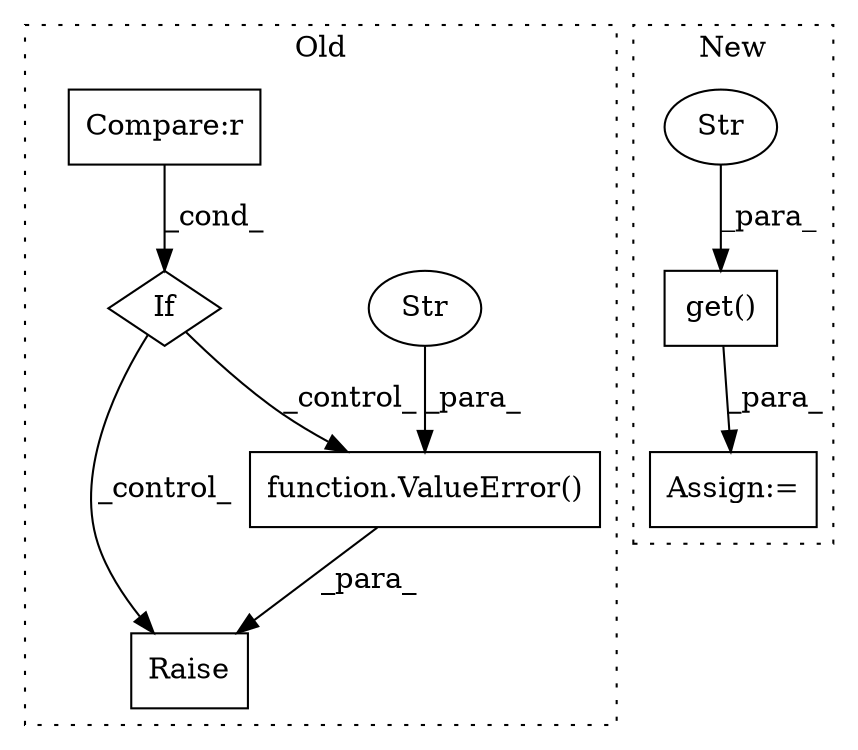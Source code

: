 digraph G {
subgraph cluster0 {
1 [label="function.ValueError()" a="75" s="1883,2105" l="28,14" shape="box"];
3 [label="Raise" a="91" s="1877" l="6" shape="box"];
4 [label="Str" a="66" s="1911" l="194" shape="ellipse"];
6 [label="If" a="96" s="1840" l="3" shape="diamond"];
7 [label="Compare:r" a="40" s="1843" l="20" shape="box"];
label = "Old";
style="dotted";
}
subgraph cluster1 {
2 [label="get()" a="75" s="1712,1755" l="15,1" shape="box"];
5 [label="Assign:=" a="68" s="1695" l="3" shape="box"];
8 [label="Str" a="66" s="1727" l="22" shape="ellipse"];
label = "New";
style="dotted";
}
1 -> 3 [label="_para_"];
2 -> 5 [label="_para_"];
4 -> 1 [label="_para_"];
6 -> 3 [label="_control_"];
6 -> 1 [label="_control_"];
7 -> 6 [label="_cond_"];
8 -> 2 [label="_para_"];
}